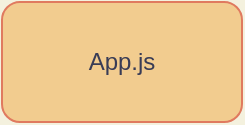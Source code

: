 <mxfile>
    <diagram id="3zf2aNLyAywhha2pWh4g" name="Page-1">
        <mxGraphModel dx="882" dy="989" grid="1" gridSize="10" guides="1" tooltips="1" connect="1" arrows="1" fold="1" page="1" pageScale="1" pageWidth="827" pageHeight="1169" background="#F4F1DE" math="0" shadow="0">
            <root>
                <mxCell id="0"/>
                <mxCell id="1" parent="0"/>
                <mxCell id="2" value="App.js" style="rounded=1;whiteSpace=wrap;html=1;sketch=0;strokeColor=#E07A5F;fillColor=#F2CC8F;fontColor=#393C56;" vertex="1" parent="1">
                    <mxGeometry x="354" y="90" width="120" height="60" as="geometry"/>
                </mxCell>
            </root>
        </mxGraphModel>
    </diagram>
</mxfile>